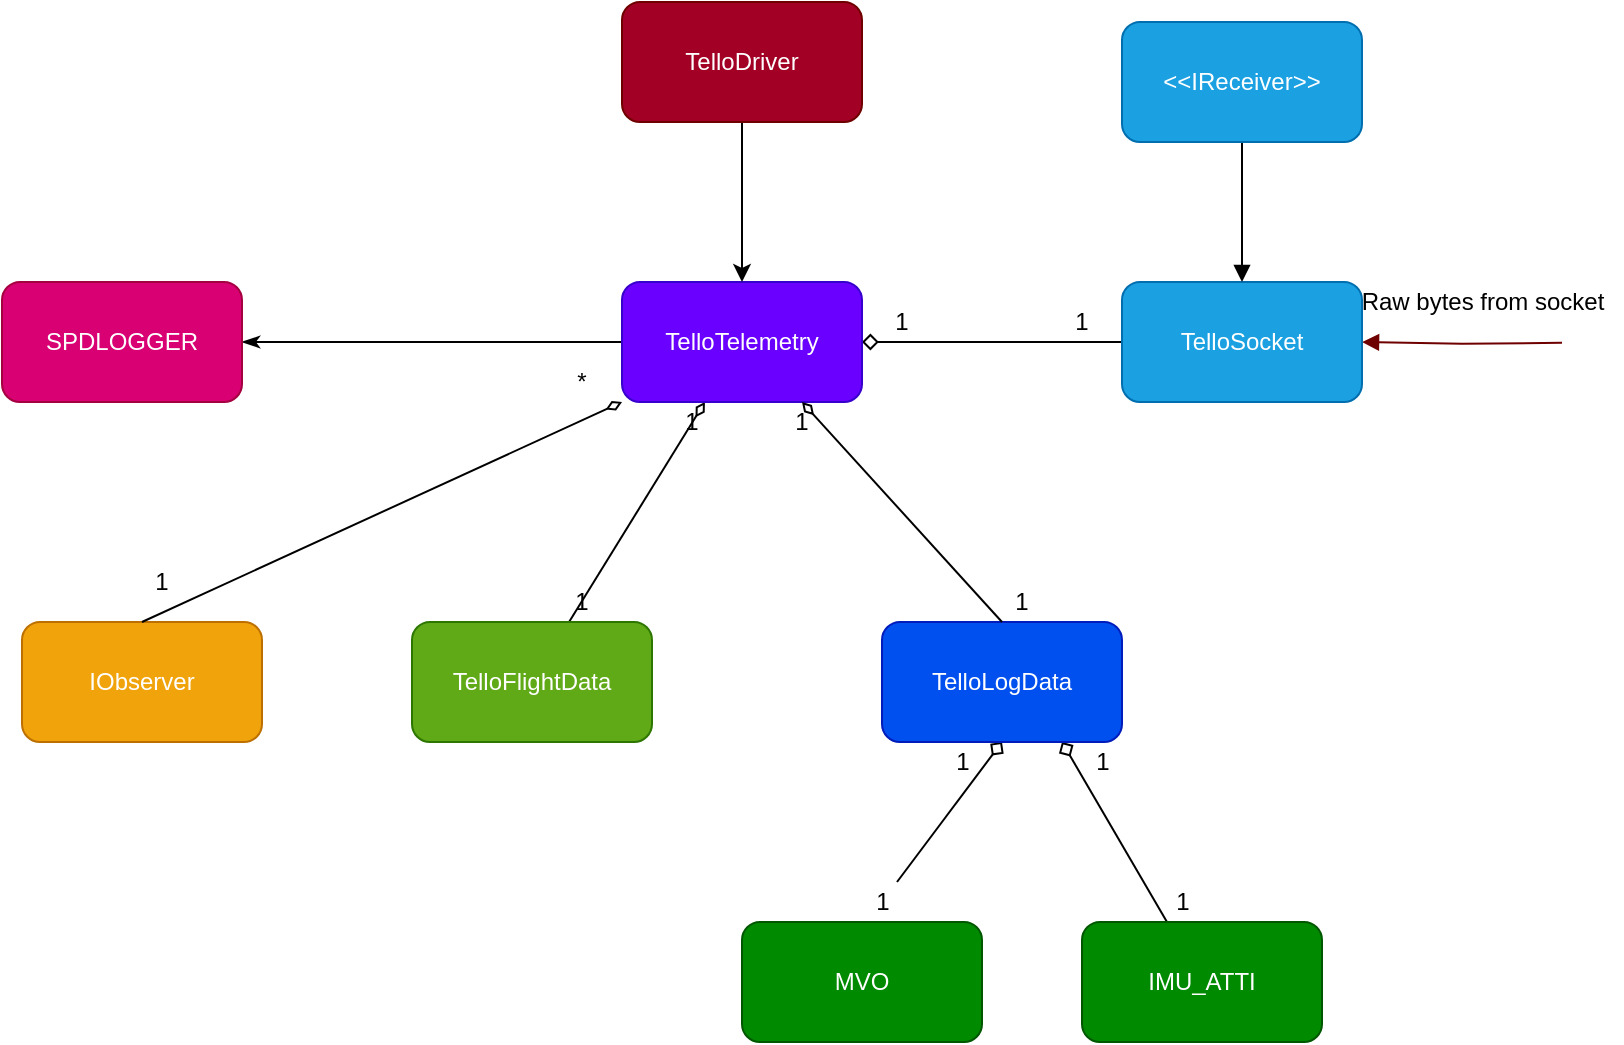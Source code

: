 <mxfile version="13.10.0" type="embed" pages="2">
    <diagram id="eaUMyx7dPOAa2al45QBv" name="HighLevel">
        <mxGraphModel dx="727" dy="437" grid="1" gridSize="10" guides="1" tooltips="1" connect="1" arrows="1" fold="1" page="1" pageScale="1" pageWidth="850" pageHeight="1100" math="0" shadow="0">
            <root>
                <mxCell id="0"/>
                <mxCell id="1" parent="0"/>
                <mxCell id="4" value="" style="rounded=0;orthogonalLoop=1;jettySize=auto;html=1;endArrow=diamondThin;endFill=0;startArrow=none;startFill=0;" parent="1" source="3" target="2" edge="1">
                    <mxGeometry relative="1" as="geometry"/>
                </mxCell>
                <mxCell id="22" value="" style="edgeStyle=none;rounded=0;orthogonalLoop=1;jettySize=auto;html=1;endArrow=classicThin;endFill=1;" parent="1" source="2" target="21" edge="1">
                    <mxGeometry relative="1" as="geometry"/>
                </mxCell>
                <mxCell id="36" style="edgeStyle=orthogonalEdgeStyle;rounded=0;orthogonalLoop=1;jettySize=auto;html=1;exitX=1;exitY=0.5;exitDx=0;exitDy=0;entryX=0;entryY=0.5;entryDx=0;entryDy=0;endArrow=none;endFill=0;startArrow=diamond;startFill=0;" parent="1" source="2" target="35" edge="1">
                    <mxGeometry relative="1" as="geometry"/>
                </mxCell>
                <mxCell id="2" value="TelloTelemetry" style="rounded=1;whiteSpace=wrap;html=1;fillColor=#6a00ff;strokeColor=#3700CC;fontColor=#ffffff;" parent="1" vertex="1">
                    <mxGeometry x="350" y="160" width="120" height="60" as="geometry"/>
                </mxCell>
                <mxCell id="8" value="" style="rounded=0;orthogonalLoop=1;jettySize=auto;html=1;endArrow=diamond;endFill=0;entryX=0.5;entryY=1;entryDx=0;entryDy=0;" parent="1" source="20" target="24" edge="1">
                    <mxGeometry relative="1" as="geometry"/>
                </mxCell>
                <mxCell id="16" value="" style="edgeStyle=none;rounded=0;orthogonalLoop=1;jettySize=auto;html=1;endArrow=diamond;endFill=0;entryX=0.75;entryY=1;entryDx=0;entryDy=0;" parent="1" source="15" target="24" edge="1">
                    <mxGeometry relative="1" as="geometry"/>
                </mxCell>
                <mxCell id="3" value="TelloFlightData" style="whiteSpace=wrap;html=1;rounded=1;fillColor=#60a917;strokeColor=#2D7600;fontColor=#ffffff;" parent="1" vertex="1">
                    <mxGeometry x="245" y="330" width="120" height="60" as="geometry"/>
                </mxCell>
                <mxCell id="5" value="1" style="text;html=1;strokeColor=none;fillColor=none;align=center;verticalAlign=middle;whiteSpace=wrap;rounded=0;" parent="1" vertex="1">
                    <mxGeometry x="310" y="310" width="40" height="20" as="geometry"/>
                </mxCell>
                <mxCell id="6" value="1" style="text;html=1;strokeColor=none;fillColor=none;align=center;verticalAlign=middle;whiteSpace=wrap;rounded=0;" parent="1" vertex="1">
                    <mxGeometry x="365" y="220" width="40" height="20" as="geometry"/>
                </mxCell>
                <mxCell id="7" value="MVO" style="whiteSpace=wrap;html=1;rounded=1;fontColor=#ffffff;strokeColor=#005700;fillColor=#008a00;" parent="1" vertex="1">
                    <mxGeometry x="410" y="480" width="120" height="60" as="geometry"/>
                </mxCell>
                <mxCell id="15" value="IMU_ATTI" style="whiteSpace=wrap;html=1;rounded=1;fontColor=#ffffff;strokeColor=#005700;fillColor=#008a00;" parent="1" vertex="1">
                    <mxGeometry x="580" y="480" width="120" height="60" as="geometry"/>
                </mxCell>
                <mxCell id="17" value="1" style="text;html=1;align=center;verticalAlign=middle;resizable=0;points=[];autosize=1;" parent="1" vertex="1">
                    <mxGeometry x="580" y="390" width="20" height="20" as="geometry"/>
                </mxCell>
                <mxCell id="18" value="1" style="text;html=1;align=center;verticalAlign=middle;resizable=0;points=[];autosize=1;" parent="1" vertex="1">
                    <mxGeometry x="620" y="460" width="20" height="20" as="geometry"/>
                </mxCell>
                <mxCell id="19" value="1" style="text;html=1;align=center;verticalAlign=middle;resizable=0;points=[];autosize=1;" parent="1" vertex="1">
                    <mxGeometry x="510" y="390" width="20" height="20" as="geometry"/>
                </mxCell>
                <mxCell id="21" value="SPDLOGGER" style="whiteSpace=wrap;html=1;rounded=1;fillColor=#d80073;strokeColor=#A50040;fontColor=#ffffff;" parent="1" vertex="1">
                    <mxGeometry x="40" y="160" width="120" height="60" as="geometry"/>
                </mxCell>
                <mxCell id="24" value="TelloLogData" style="whiteSpace=wrap;html=1;rounded=1;fillColor=#0050ef;strokeColor=#001DBC;fontColor=#ffffff;" parent="1" vertex="1">
                    <mxGeometry x="480" y="330" width="120" height="60" as="geometry"/>
                </mxCell>
                <mxCell id="25" value="" style="rounded=0;orthogonalLoop=1;jettySize=auto;html=1;endArrow=diamondThin;endFill=0;startArrow=none;startFill=0;entryX=0.75;entryY=1;entryDx=0;entryDy=0;exitX=0.5;exitY=0;exitDx=0;exitDy=0;" parent="1" source="24" target="2" edge="1">
                    <mxGeometry relative="1" as="geometry">
                        <mxPoint x="315" y="340" as="sourcePoint"/>
                        <mxPoint x="315" y="230" as="targetPoint"/>
                    </mxGeometry>
                </mxCell>
                <mxCell id="26" value="1" style="text;html=1;strokeColor=none;fillColor=none;align=center;verticalAlign=middle;whiteSpace=wrap;rounded=0;" parent="1" vertex="1">
                    <mxGeometry x="530" y="310" width="40" height="20" as="geometry"/>
                </mxCell>
                <mxCell id="27" value="1" style="text;html=1;strokeColor=none;fillColor=none;align=center;verticalAlign=middle;whiteSpace=wrap;rounded=0;" parent="1" vertex="1">
                    <mxGeometry x="420" y="220" width="40" height="20" as="geometry"/>
                </mxCell>
                <mxCell id="20" value="1" style="text;html=1;align=center;verticalAlign=middle;resizable=0;points=[];autosize=1;" parent="1" vertex="1">
                    <mxGeometry x="470" y="460" width="20" height="20" as="geometry"/>
                </mxCell>
                <mxCell id="29" value="" style="rounded=0;orthogonalLoop=1;jettySize=auto;html=1;endArrow=diamond;endFill=0;entryX=0.5;entryY=1;entryDx=0;entryDy=0;" parent="1" source="7" target="20" edge="1">
                    <mxGeometry relative="1" as="geometry">
                        <mxPoint x="487.5" y="480" as="sourcePoint"/>
                        <mxPoint x="540" y="390" as="targetPoint"/>
                    </mxGeometry>
                </mxCell>
                <mxCell id="34" style="edgeStyle=orthogonalEdgeStyle;rounded=0;orthogonalLoop=1;jettySize=auto;html=1;" parent="1" source="33" target="2" edge="1">
                    <mxGeometry relative="1" as="geometry"/>
                </mxCell>
                <mxCell id="33" value="TelloDriver" style="rounded=1;whiteSpace=wrap;html=1;fillColor=#a20025;strokeColor=#6F0000;fontColor=#ffffff;" parent="1" vertex="1">
                    <mxGeometry x="350" y="20" width="120" height="60" as="geometry"/>
                </mxCell>
                <mxCell id="39" style="edgeStyle=orthogonalEdgeStyle;rounded=0;orthogonalLoop=1;jettySize=auto;html=1;exitX=1;exitY=0.5;exitDx=0;exitDy=0;endArrow=block;endFill=1;entryX=1;entryY=0.5;entryDx=0;entryDy=0;fillColor=#a20025;strokeColor=#6F0000;" parent="1" target="35" edge="1">
                    <mxGeometry relative="1" as="geometry">
                        <mxPoint x="820" y="190.412" as="sourcePoint"/>
                    </mxGeometry>
                </mxCell>
                <mxCell id="35" value="TelloSocket" style="rounded=1;whiteSpace=wrap;html=1;fillColor=#1ba1e2;strokeColor=#006EAF;fontColor=#ffffff;" parent="1" vertex="1">
                    <mxGeometry x="600" y="160" width="120" height="60" as="geometry"/>
                </mxCell>
                <mxCell id="38" style="edgeStyle=orthogonalEdgeStyle;rounded=0;orthogonalLoop=1;jettySize=auto;html=1;exitX=0.5;exitY=1;exitDx=0;exitDy=0;entryX=0.5;entryY=0;entryDx=0;entryDy=0;endArrow=block;endFill=1;" parent="1" source="37" target="35" edge="1">
                    <mxGeometry relative="1" as="geometry"/>
                </mxCell>
                <mxCell id="37" value="&amp;lt;&amp;lt;IReceiver&amp;gt;&amp;gt;" style="rounded=1;whiteSpace=wrap;html=1;fillColor=#1ba1e2;strokeColor=#006EAF;fontColor=#ffffff;" parent="1" vertex="1">
                    <mxGeometry x="600" y="30" width="120" height="60" as="geometry"/>
                </mxCell>
                <mxCell id="40" value="Raw bytes from socket" style="text;html=1;align=center;verticalAlign=middle;resizable=0;points=[];autosize=1;" parent="1" vertex="1">
                    <mxGeometry x="710" y="160" width="140" height="20" as="geometry"/>
                </mxCell>
                <mxCell id="rrPVT6aOfjb0WAxfOEWa-40" value="1" style="text;html=1;strokeColor=none;fillColor=none;align=center;verticalAlign=middle;whiteSpace=wrap;rounded=0;" parent="1" vertex="1">
                    <mxGeometry x="560" y="170" width="40" height="20" as="geometry"/>
                </mxCell>
                <mxCell id="rrPVT6aOfjb0WAxfOEWa-41" value="1" style="text;html=1;strokeColor=none;fillColor=none;align=center;verticalAlign=middle;whiteSpace=wrap;rounded=0;" parent="1" vertex="1">
                    <mxGeometry x="470" y="170" width="40" height="20" as="geometry"/>
                </mxCell>
                <mxCell id="q-fhJ3i-SILO3obJtbE1-41" value="IObserver" style="whiteSpace=wrap;html=1;rounded=1;fillColor=#f0a30a;strokeColor=#BD7000;fontColor=#ffffff;" parent="1" vertex="1">
                    <mxGeometry x="50" y="330" width="120" height="60" as="geometry"/>
                </mxCell>
                <mxCell id="q-fhJ3i-SILO3obJtbE1-43" value="" style="rounded=0;orthogonalLoop=1;jettySize=auto;html=1;endArrow=diamondThin;endFill=0;startArrow=none;startFill=0;entryX=0;entryY=1;entryDx=0;entryDy=0;exitX=0.5;exitY=0;exitDx=0;exitDy=0;" parent="1" source="q-fhJ3i-SILO3obJtbE1-41" target="2" edge="1">
                    <mxGeometry relative="1" as="geometry">
                        <mxPoint x="333.529" y="340" as="sourcePoint"/>
                        <mxPoint x="401.471" y="230" as="targetPoint"/>
                    </mxGeometry>
                </mxCell>
                <mxCell id="q-fhJ3i-SILO3obJtbE1-44" value="1" style="text;html=1;strokeColor=none;fillColor=none;align=center;verticalAlign=middle;whiteSpace=wrap;rounded=0;" parent="1" vertex="1">
                    <mxGeometry x="100" y="300" width="40" height="20" as="geometry"/>
                </mxCell>
                <mxCell id="q-fhJ3i-SILO3obJtbE1-45" value="*" style="text;html=1;strokeColor=none;fillColor=none;align=center;verticalAlign=middle;whiteSpace=wrap;rounded=0;" parent="1" vertex="1">
                    <mxGeometry x="310" y="200" width="40" height="20" as="geometry"/>
                </mxCell>
            </root>
        </mxGraphModel>
    </diagram>
    <diagram name="TelloTellemtry_activity" id="zbyUBFQcWisYmHRegUyE">
        <mxGraphModel dx="-123" dy="437" grid="1" gridSize="10" guides="1" tooltips="1" connect="1" arrows="1" fold="1" page="1" pageScale="1" pageWidth="850" pageHeight="1100" math="0" shadow="0">
            <root>
                <mxCell id="Pe_IsEzirjQJwdmx9Nyf-0"/>
                <mxCell id="Pe_IsEzirjQJwdmx9Nyf-1" parent="Pe_IsEzirjQJwdmx9Nyf-0"/>
                <mxCell id="Pe_IsEzirjQJwdmx9Nyf-36" value="" style="edgeStyle=orthogonalEdgeStyle;rounded=0;orthogonalLoop=1;jettySize=auto;html=1;startArrow=none;startFill=0;endArrow=none;endFill=0;dashed=1;" parent="Pe_IsEzirjQJwdmx9Nyf-1" source="Pe_IsEzirjQJwdmx9Nyf-32" target="Pe_IsEzirjQJwdmx9Nyf-35" edge="1">
                    <mxGeometry relative="1" as="geometry"/>
                </mxCell>
                <mxCell id="Pe_IsEzirjQJwdmx9Nyf-32" value="TelloTelemetry::&lt;span style=&quot;color: rgb(240 , 240 , 240)&quot;&gt;StartListening&lt;/span&gt;" style="rounded=1;whiteSpace=wrap;html=1;fillColor=#6a00ff;strokeColor=#3700CC;fontColor=#ffffff;" parent="Pe_IsEzirjQJwdmx9Nyf-1" vertex="1">
                    <mxGeometry x="1200" y="102.5" width="190" height="50" as="geometry"/>
                </mxCell>
                <mxCell id="Pe_IsEzirjQJwdmx9Nyf-35" value="" style="whiteSpace=wrap;html=1;rounded=0;fontColor=#ffffff;strokeColor=#3700CC;fillColor=#6a00ff;" parent="Pe_IsEzirjQJwdmx9Nyf-1" vertex="1">
                    <mxGeometry x="1285" y="237.5" width="20" height="120" as="geometry"/>
                </mxCell>
                <mxCell id="Pe_IsEzirjQJwdmx9Nyf-39" value="" style="edgeStyle=orthogonalEdgeStyle;rounded=0;orthogonalLoop=1;jettySize=auto;html=1;dashed=1;startArrow=none;startFill=0;endArrow=none;endFill=0;" parent="Pe_IsEzirjQJwdmx9Nyf-1" target="Pe_IsEzirjQJwdmx9Nyf-38" edge="1">
                    <mxGeometry relative="1" as="geometry">
                        <mxPoint x="1020" y="120" as="sourcePoint"/>
                    </mxGeometry>
                </mxCell>
                <mxCell id="Pe_IsEzirjQJwdmx9Nyf-41" value="" style="edgeStyle=orthogonalEdgeStyle;rounded=0;orthogonalLoop=1;jettySize=auto;html=1;dashed=1;startArrow=none;startFill=0;endArrow=none;endFill=0;" parent="Pe_IsEzirjQJwdmx9Nyf-1" source="Pe_IsEzirjQJwdmx9Nyf-38" target="Pe_IsEzirjQJwdmx9Nyf-40" edge="1">
                    <mxGeometry relative="1" as="geometry"/>
                </mxCell>
                <mxCell id="Pe_IsEzirjQJwdmx9Nyf-38" value="TelloDriver::Connect()" style="rounded=1;whiteSpace=wrap;html=1;fillColor=#a20025;strokeColor=#6F0000;fontColor=#ffffff;" parent="Pe_IsEzirjQJwdmx9Nyf-1" vertex="1">
                    <mxGeometry x="950" y="100" width="120" height="60" as="geometry"/>
                </mxCell>
                <mxCell id="Pe_IsEzirjQJwdmx9Nyf-42" style="edgeStyle=orthogonalEdgeStyle;rounded=0;orthogonalLoop=1;jettySize=auto;html=1;exitX=1;exitY=0.25;exitDx=0;exitDy=0;entryX=0;entryY=0.25;entryDx=0;entryDy=0;startArrow=none;startFill=0;endArrow=classic;endFill=1;" parent="Pe_IsEzirjQJwdmx9Nyf-1" source="Pe_IsEzirjQJwdmx9Nyf-40" target="Pe_IsEzirjQJwdmx9Nyf-35" edge="1">
                    <mxGeometry relative="1" as="geometry"/>
                </mxCell>
                <mxCell id="Pe_IsEzirjQJwdmx9Nyf-44" style="edgeStyle=orthogonalEdgeStyle;rounded=0;orthogonalLoop=1;jettySize=auto;html=1;exitX=1;exitY=0.5;exitDx=0;exitDy=0;startArrow=none;startFill=0;endArrow=classic;endFill=1;" parent="Pe_IsEzirjQJwdmx9Nyf-1" source="Pe_IsEzirjQJwdmx9Nyf-40" edge="1">
                    <mxGeometry relative="1" as="geometry">
                        <mxPoint x="1190" y="289.857" as="targetPoint"/>
                    </mxGeometry>
                </mxCell>
                <mxCell id="Pe_IsEzirjQJwdmx9Nyf-40" value="" style="whiteSpace=wrap;html=1;rounded=0;fontColor=#ffffff;strokeColor=#6F0000;fillColor=#a20025;" parent="Pe_IsEzirjQJwdmx9Nyf-1" vertex="1">
                    <mxGeometry x="1000" y="240" width="20" height="100" as="geometry"/>
                </mxCell>
                <mxCell id="Pe_IsEzirjQJwdmx9Nyf-43" value="&lt;div style=&quot;line-height: 19px&quot;&gt;m_TelloTelemetry.StartListening();&lt;/div&gt;" style="text;html=1;align=center;verticalAlign=middle;resizable=0;points=[];autosize=1;" parent="Pe_IsEzirjQJwdmx9Nyf-1" vertex="1">
                    <mxGeometry x="1010" y="240" width="200" height="20" as="geometry"/>
                </mxCell>
                <mxCell id="Pe_IsEzirjQJwdmx9Nyf-45" value="&lt;div style=&quot;line-height: 19px&quot;&gt;m_TelloCommander.SendConnReq();&lt;/div&gt;" style="text;html=1;align=center;verticalAlign=middle;resizable=0;points=[];autosize=1;" parent="Pe_IsEzirjQJwdmx9Nyf-1" vertex="1">
                    <mxGeometry x="1020" y="300" width="220" height="20" as="geometry"/>
                </mxCell>
                <mxCell id="Pe_IsEzirjQJwdmx9Nyf-46" style="edgeStyle=orthogonalEdgeStyle;rounded=0;orthogonalLoop=1;jettySize=auto;html=1;exitX=1;exitY=0.25;exitDx=0;exitDy=0;entryX=1;entryY=0.75;entryDx=0;entryDy=0;startArrow=none;startFill=0;endArrow=classic;endFill=1;" parent="Pe_IsEzirjQJwdmx9Nyf-1" source="Pe_IsEzirjQJwdmx9Nyf-35" target="Pe_IsEzirjQJwdmx9Nyf-35" edge="1">
                    <mxGeometry relative="1" as="geometry">
                        <Array as="points">
                            <mxPoint x="1390" y="267"/>
                            <mxPoint x="1390" y="327"/>
                        </Array>
                    </mxGeometry>
                </mxCell>
                <mxCell id="Pe_IsEzirjQJwdmx9Nyf-47" value="Start Listener thread." style="text;html=1;align=center;verticalAlign=middle;resizable=0;points=[];autosize=1;" parent="Pe_IsEzirjQJwdmx9Nyf-1" vertex="1">
                    <mxGeometry x="1275" y="240" width="130" height="20" as="geometry"/>
                </mxCell>
                <mxCell id="Pe_IsEzirjQJwdmx9Nyf-51" style="edgeStyle=orthogonalEdgeStyle;rounded=0;orthogonalLoop=1;jettySize=auto;html=1;exitX=0.5;exitY=1;exitDx=0;exitDy=0;entryX=0.5;entryY=0;entryDx=0;entryDy=0;startArrow=none;startFill=0;endArrow=none;endFill=0;dashed=1;" parent="Pe_IsEzirjQJwdmx9Nyf-1" source="Pe_IsEzirjQJwdmx9Nyf-49" target="Pe_IsEzirjQJwdmx9Nyf-50" edge="1">
                    <mxGeometry relative="1" as="geometry"/>
                </mxCell>
                <mxCell id="Pe_IsEzirjQJwdmx9Nyf-49" value="TelloTelemetry::Listener()" style="rounded=1;whiteSpace=wrap;html=1;fillColor=#6a00ff;strokeColor=#3700CC;fontColor=#ffffff;" parent="Pe_IsEzirjQJwdmx9Nyf-1" vertex="1">
                    <mxGeometry x="870" y="410" width="190" height="50" as="geometry"/>
                </mxCell>
                <mxCell id="Pe_IsEzirjQJwdmx9Nyf-52" style="edgeStyle=orthogonalEdgeStyle;rounded=0;orthogonalLoop=1;jettySize=auto;html=1;exitX=1.065;exitY=0.166;exitDx=0;exitDy=0;startArrow=none;startFill=0;endArrow=classic;endFill=1;entryX=0;entryY=0;entryDx=0;entryDy=0;exitPerimeter=0;" parent="Pe_IsEzirjQJwdmx9Nyf-1" source="Pe_IsEzirjQJwdmx9Nyf-50" target="Pe_IsEzirjQJwdmx9Nyf-56" edge="1">
                    <mxGeometry relative="1" as="geometry">
                        <mxPoint x="1050" y="573.333" as="targetPoint"/>
                        <Array as="points">
                            <mxPoint x="976" y="604"/>
                            <mxPoint x="1100" y="604"/>
                            <mxPoint x="1100" y="613"/>
                            <mxPoint x="1225" y="613"/>
                        </Array>
                    </mxGeometry>
                </mxCell>
                <mxCell id="Pe_IsEzirjQJwdmx9Nyf-66" style="edgeStyle=orthogonalEdgeStyle;rounded=0;orthogonalLoop=1;jettySize=auto;html=1;exitX=1.094;exitY=0.43;exitDx=0;exitDy=0;entryX=0;entryY=0.25;entryDx=0;entryDy=0;startArrow=none;startFill=0;endArrow=classic;endFill=1;exitPerimeter=0;" parent="Pe_IsEzirjQJwdmx9Nyf-1" source="Pe_IsEzirjQJwdmx9Nyf-50" target="Pe_IsEzirjQJwdmx9Nyf-65" edge="1">
                    <mxGeometry relative="1" as="geometry"/>
                </mxCell>
                <mxCell id="Pe_IsEzirjQJwdmx9Nyf-50" value="" style="whiteSpace=wrap;html=1;rounded=0;fontColor=#ffffff;strokeColor=#3700CC;fillColor=#6a00ff;" parent="Pe_IsEzirjQJwdmx9Nyf-1" vertex="1">
                    <mxGeometry x="955" y="542.5" width="20" height="392.5" as="geometry"/>
                </mxCell>
                <mxCell id="Pe_IsEzirjQJwdmx9Nyf-53" value="IReceive-&amp;gt;Recieive()" style="text;html=1;align=center;verticalAlign=middle;resizable=0;points=[];autosize=1;" parent="Pe_IsEzirjQJwdmx9Nyf-1" vertex="1">
                    <mxGeometry x="1095" y="592.5" width="130" height="20" as="geometry"/>
                </mxCell>
                <mxCell id="Pe_IsEzirjQJwdmx9Nyf-57" style="edgeStyle=orthogonalEdgeStyle;rounded=0;orthogonalLoop=1;jettySize=auto;html=1;exitX=0.5;exitY=1;exitDx=0;exitDy=0;entryX=0.5;entryY=0;entryDx=0;entryDy=0;startArrow=none;startFill=0;endArrow=none;endFill=0;dashed=1;" parent="Pe_IsEzirjQJwdmx9Nyf-1" source="Pe_IsEzirjQJwdmx9Nyf-55" target="Pe_IsEzirjQJwdmx9Nyf-56" edge="1">
                    <mxGeometry relative="1" as="geometry"/>
                </mxCell>
                <mxCell id="Pe_IsEzirjQJwdmx9Nyf-55" value="&amp;lt;&amp;lt;IReceiver&amp;gt;&amp;gt;::Receive" style="rounded=1;whiteSpace=wrap;html=1;fillColor=#1ba1e2;strokeColor=#006EAF;fontColor=#ffffff;" parent="Pe_IsEzirjQJwdmx9Nyf-1" vertex="1">
                    <mxGeometry x="1160" y="415" width="120" height="40" as="geometry"/>
                </mxCell>
                <mxCell id="Pe_IsEzirjQJwdmx9Nyf-60" style="edgeStyle=orthogonalEdgeStyle;rounded=0;orthogonalLoop=1;jettySize=auto;html=1;exitX=0;exitY=0.75;exitDx=0;exitDy=0;startArrow=none;startFill=0;endArrow=classic;endFill=1;entryX=1.008;entryY=0.338;entryDx=0;entryDy=0;entryPerimeter=0;" parent="Pe_IsEzirjQJwdmx9Nyf-1" source="Pe_IsEzirjQJwdmx9Nyf-56" target="Pe_IsEzirjQJwdmx9Nyf-50" edge="1">
                    <mxGeometry relative="1" as="geometry"/>
                </mxCell>
                <mxCell id="Pe_IsEzirjQJwdmx9Nyf-56" value="" style="whiteSpace=wrap;html=1;rounded=0;fontColor=#ffffff;strokeColor=#006EAF;fillColor=#1ba1e2;" parent="Pe_IsEzirjQJwdmx9Nyf-1" vertex="1">
                    <mxGeometry x="1225" y="612.5" width="20" height="50" as="geometry"/>
                </mxCell>
                <mxCell id="Pe_IsEzirjQJwdmx9Nyf-58" style="edgeStyle=orthogonalEdgeStyle;rounded=0;orthogonalLoop=1;jettySize=auto;html=1;exitX=1;exitY=0.25;exitDx=0;exitDy=0;entryX=1;entryY=0.75;entryDx=0;entryDy=0;startArrow=none;startFill=0;endArrow=classic;endFill=1;" parent="Pe_IsEzirjQJwdmx9Nyf-1" source="Pe_IsEzirjQJwdmx9Nyf-56" target="Pe_IsEzirjQJwdmx9Nyf-56" edge="1">
                    <mxGeometry relative="1" as="geometry">
                        <Array as="points">
                            <mxPoint x="1355" y="625.5"/>
                            <mxPoint x="1355" y="650.5"/>
                        </Array>
                    </mxGeometry>
                </mxCell>
                <mxCell id="Pe_IsEzirjQJwdmx9Nyf-59" value="async_receive_from_socket()" style="text;html=1;align=center;verticalAlign=middle;resizable=0;points=[];autosize=1;" parent="Pe_IsEzirjQJwdmx9Nyf-1" vertex="1">
                    <mxGeometry x="1240" y="600" width="170" height="20" as="geometry"/>
                </mxCell>
                <mxCell id="Pe_IsEzirjQJwdmx9Nyf-61" value="RawDataBuffer" style="text;html=1;align=center;verticalAlign=middle;resizable=0;points=[];autosize=1;" parent="Pe_IsEzirjQJwdmx9Nyf-1" vertex="1">
                    <mxGeometry x="1105" y="632.5" width="100" height="20" as="geometry"/>
                </mxCell>
                <mxCell id="Pe_IsEzirjQJwdmx9Nyf-63" style="edgeStyle=orthogonalEdgeStyle;rounded=0;orthogonalLoop=1;jettySize=auto;html=1;exitX=0.5;exitY=1;exitDx=0;exitDy=0;entryX=0.5;entryY=0;entryDx=0;entryDy=0;startArrow=none;startFill=0;endArrow=none;endFill=0;dashed=1;" parent="Pe_IsEzirjQJwdmx9Nyf-1" source="Pe_IsEzirjQJwdmx9Nyf-64" target="Pe_IsEzirjQJwdmx9Nyf-65" edge="1">
                    <mxGeometry relative="1" as="geometry"/>
                </mxCell>
                <mxCell id="Pe_IsEzirjQJwdmx9Nyf-64" value="TelloTelemetry::Notify()" style="rounded=1;whiteSpace=wrap;html=1;fillColor=#6a00ff;strokeColor=#3700CC;fontColor=#ffffff;" parent="Pe_IsEzirjQJwdmx9Nyf-1" vertex="1">
                    <mxGeometry x="1390" y="415" width="190" height="50" as="geometry"/>
                </mxCell>
                <mxCell id="Pe_IsEzirjQJwdmx9Nyf-72" style="edgeStyle=orthogonalEdgeStyle;rounded=0;orthogonalLoop=1;jettySize=auto;html=1;exitX=0;exitY=0.75;exitDx=0;exitDy=0;entryX=0.996;entryY=0.558;entryDx=0;entryDy=0;entryPerimeter=0;startArrow=none;startFill=0;endArrow=classic;endFill=1;" parent="Pe_IsEzirjQJwdmx9Nyf-1" source="Pe_IsEzirjQJwdmx9Nyf-65" target="Pe_IsEzirjQJwdmx9Nyf-50" edge="1">
                    <mxGeometry relative="1" as="geometry"/>
                </mxCell>
                <mxCell id="Pe_IsEzirjQJwdmx9Nyf-65" value="" style="whiteSpace=wrap;html=1;rounded=0;fontColor=#ffffff;strokeColor=#3700CC;fillColor=#6a00ff;" parent="Pe_IsEzirjQJwdmx9Nyf-1" vertex="1">
                    <mxGeometry x="1475" y="675" width="20" height="115" as="geometry"/>
                </mxCell>
                <mxCell id="Pe_IsEzirjQJwdmx9Nyf-67" value="Notify()" style="text;html=1;align=center;verticalAlign=middle;resizable=0;points=[];autosize=1;" parent="Pe_IsEzirjQJwdmx9Nyf-1" vertex="1">
                    <mxGeometry x="1105" y="685" width="50" height="20" as="geometry"/>
                </mxCell>
                <mxCell id="Pe_IsEzirjQJwdmx9Nyf-69" style="edgeStyle=orthogonalEdgeStyle;rounded=0;orthogonalLoop=1;jettySize=auto;html=1;exitX=1;exitY=0;exitDx=0;exitDy=0;startArrow=none;startFill=0;endArrow=classic;endFill=1;" parent="Pe_IsEzirjQJwdmx9Nyf-1" source="Pe_IsEzirjQJwdmx9Nyf-50" target="Pe_IsEzirjQJwdmx9Nyf-50" edge="1">
                    <mxGeometry relative="1" as="geometry">
                        <Array as="points">
                            <mxPoint x="1040" y="542"/>
                            <mxPoint x="1040" y="574"/>
                        </Array>
                    </mxGeometry>
                </mxCell>
                <mxCell id="Pe_IsEzirjQJwdmx9Nyf-70" value="now = TimeStamp()" style="text;html=1;align=center;verticalAlign=middle;resizable=0;points=[];autosize=1;" parent="Pe_IsEzirjQJwdmx9Nyf-1" vertex="1">
                    <mxGeometry x="975" y="522.5" width="120" height="20" as="geometry"/>
                </mxCell>
                <mxCell id="Pe_IsEzirjQJwdmx9Nyf-73" style="edgeStyle=orthogonalEdgeStyle;rounded=0;orthogonalLoop=1;jettySize=auto;html=1;exitX=1;exitY=0.75;exitDx=0;exitDy=0;entryX=0.996;entryY=0.908;entryDx=0;entryDy=0;entryPerimeter=0;startArrow=none;startFill=0;endArrow=classic;endFill=1;" parent="Pe_IsEzirjQJwdmx9Nyf-1" source="Pe_IsEzirjQJwdmx9Nyf-50" target="Pe_IsEzirjQJwdmx9Nyf-50" edge="1">
                    <mxGeometry relative="1" as="geometry">
                        <Array as="points">
                            <mxPoint x="1170" y="837"/>
                            <mxPoint x="1170" y="899"/>
                        </Array>
                    </mxGeometry>
                </mxCell>
                <mxCell id="Pe_IsEzirjQJwdmx9Nyf-74" value="&lt;div style=&quot;text-align: left&quot;&gt;&lt;span&gt;if (RawDataBuffer.size() == 0 AND (now - old_stamp ) &amp;gt; DISCONNECT_TIMEOUT&lt;/span&gt;&lt;/div&gt;&lt;div style=&quot;text-align: left&quot;&gt;&lt;span&gt;Set:&lt;/span&gt;&lt;/div&gt;&lt;div style=&quot;text-align: left&quot;&gt;&lt;span&gt;&lt;font color=&quot;#cc0000&quot;&gt;is_connected_flag = false&lt;/font&gt;&lt;/span&gt;&lt;/div&gt;" style="text;html=1;align=center;verticalAlign=middle;resizable=0;points=[];autosize=1;" parent="Pe_IsEzirjQJwdmx9Nyf-1" vertex="1">
                    <mxGeometry x="990" y="790" width="450" height="50" as="geometry"/>
                </mxCell>
                <mxCell id="Pe_IsEzirjQJwdmx9Nyf-75" value="" style="endArrow=none;html=1;dashed=1;fillColor=#6a00ff;strokeColor=#3700CC;strokeWidth=4;" parent="Pe_IsEzirjQJwdmx9Nyf-1" edge="1">
                    <mxGeometry width="50" height="50" relative="1" as="geometry">
                        <mxPoint x="860" y="400" as="sourcePoint"/>
                        <mxPoint x="1680" y="400" as="targetPoint"/>
                    </mxGeometry>
                </mxCell>
                <mxCell id="Pe_IsEzirjQJwdmx9Nyf-76" style="edgeStyle=orthogonalEdgeStyle;rounded=0;orthogonalLoop=1;jettySize=auto;html=1;exitX=1;exitY=0.25;exitDx=0;exitDy=0;entryX=1;entryY=0.75;entryDx=0;entryDy=0;startArrow=none;startFill=0;endArrow=classic;endFill=1;strokeWidth=1;" parent="Pe_IsEzirjQJwdmx9Nyf-1" source="Pe_IsEzirjQJwdmx9Nyf-65" target="Pe_IsEzirjQJwdmx9Nyf-65" edge="1">
                    <mxGeometry relative="1" as="geometry">
                        <Array as="points">
                            <mxPoint x="1610" y="704"/>
                            <mxPoint x="1610" y="761"/>
                        </Array>
                    </mxGeometry>
                </mxCell>
                <mxCell id="Pe_IsEzirjQJwdmx9Nyf-77" value="Itterate through all Attached observers, &lt;br&gt;and update them with new raw data.&lt;br&gt;&lt;br&gt;For (observer in List&amp;lt;IObserver&amp;gt;):&amp;nbsp;&lt;br&gt;Observer-&amp;gt;Update(&lt;span style=&quot;text-align: center&quot;&gt;RawDataBuffer&lt;/span&gt;)" style="text;html=1;align=left;verticalAlign=middle;resizable=0;points=[];autosize=1;" parent="Pe_IsEzirjQJwdmx9Nyf-1" vertex="1">
                    <mxGeometry x="1475" y="600" width="220" height="70" as="geometry"/>
                </mxCell>
            </root>
        </mxGraphModel>
    </diagram>
</mxfile>